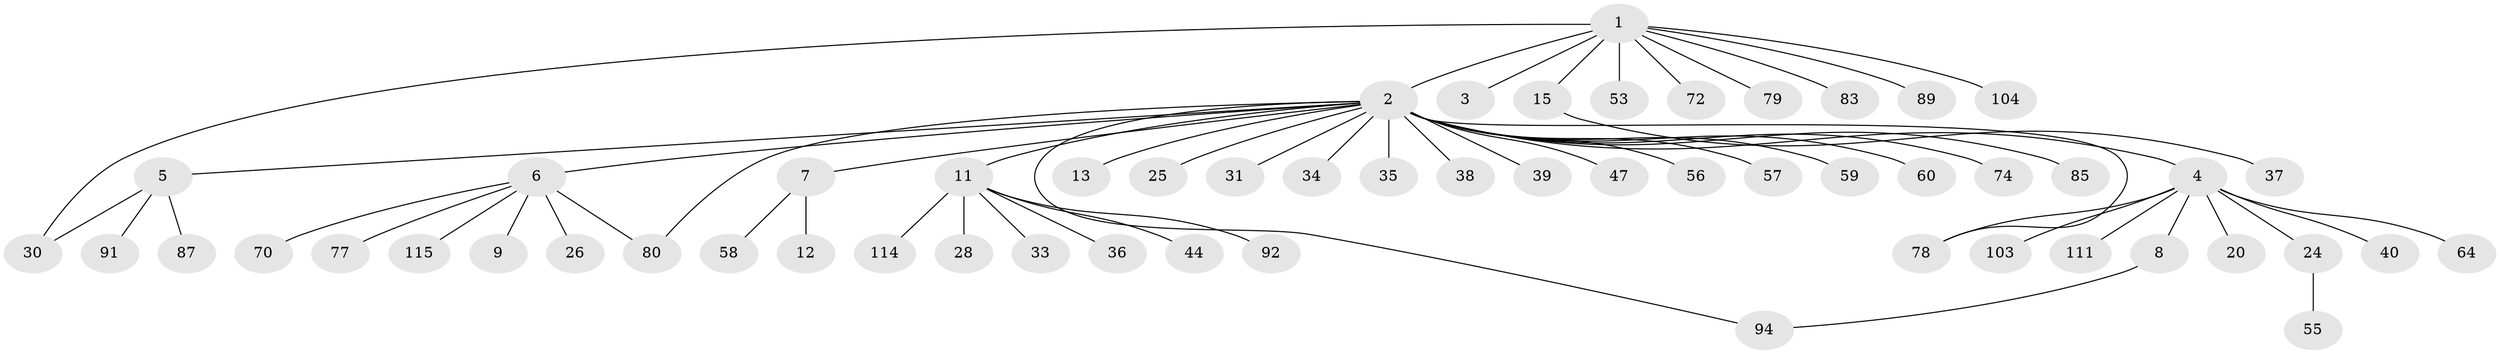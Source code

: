 // original degree distribution, {11: 0.008695652173913044, 13: 0.008695652173913044, 1: 0.6260869565217392, 9: 0.008695652173913044, 4: 0.034782608695652174, 8: 0.017391304347826087, 2: 0.1826086956521739, 18: 0.008695652173913044, 3: 0.0782608695652174, 5: 0.008695652173913044, 6: 0.008695652173913044, 7: 0.008695652173913044}
// Generated by graph-tools (version 1.1) at 2025/14/03/09/25 04:14:24]
// undirected, 57 vertices, 60 edges
graph export_dot {
graph [start="1"]
  node [color=gray90,style=filled];
  1;
  2 [super="+18+10"];
  3;
  4;
  5;
  6;
  7 [super="+42"];
  8;
  9;
  11 [super="+17"];
  12 [super="+105+43"];
  13;
  15;
  20 [super="+67+23+54"];
  24 [super="+41+90"];
  25 [super="+106"];
  26;
  28 [super="+69"];
  30;
  31;
  33;
  34;
  35;
  36 [super="+52"];
  37 [super="+48"];
  38;
  39;
  40;
  44;
  47 [super="+65"];
  53;
  55;
  56 [super="+76+82"];
  57 [super="+93"];
  58;
  59;
  60;
  64;
  70;
  72;
  74;
  77;
  78 [super="+98"];
  79;
  80 [super="+107+84"];
  83;
  85;
  87;
  89;
  91;
  92;
  94 [super="+96"];
  103;
  104;
  111;
  114;
  115;
  1 -- 2 [weight=2];
  1 -- 3;
  1 -- 15;
  1 -- 30;
  1 -- 53;
  1 -- 72;
  1 -- 79;
  1 -- 83;
  1 -- 89;
  1 -- 104;
  2 -- 4;
  2 -- 5;
  2 -- 6 [weight=2];
  2 -- 7;
  2 -- 13;
  2 -- 57;
  2 -- 59;
  2 -- 74;
  2 -- 85;
  2 -- 94;
  2 -- 78;
  2 -- 34;
  2 -- 35;
  2 -- 38;
  2 -- 39;
  2 -- 11;
  2 -- 47;
  2 -- 80;
  2 -- 56;
  2 -- 25;
  2 -- 60;
  2 -- 31;
  4 -- 8;
  4 -- 20;
  4 -- 24;
  4 -- 40;
  4 -- 64;
  4 -- 78;
  4 -- 103;
  4 -- 111;
  5 -- 30;
  5 -- 87;
  5 -- 91;
  6 -- 9;
  6 -- 26;
  6 -- 70;
  6 -- 77;
  6 -- 80;
  6 -- 115;
  7 -- 12;
  7 -- 58;
  8 -- 94;
  11 -- 28;
  11 -- 33;
  11 -- 36;
  11 -- 44;
  11 -- 92;
  11 -- 114;
  15 -- 37;
  24 -- 55;
}
